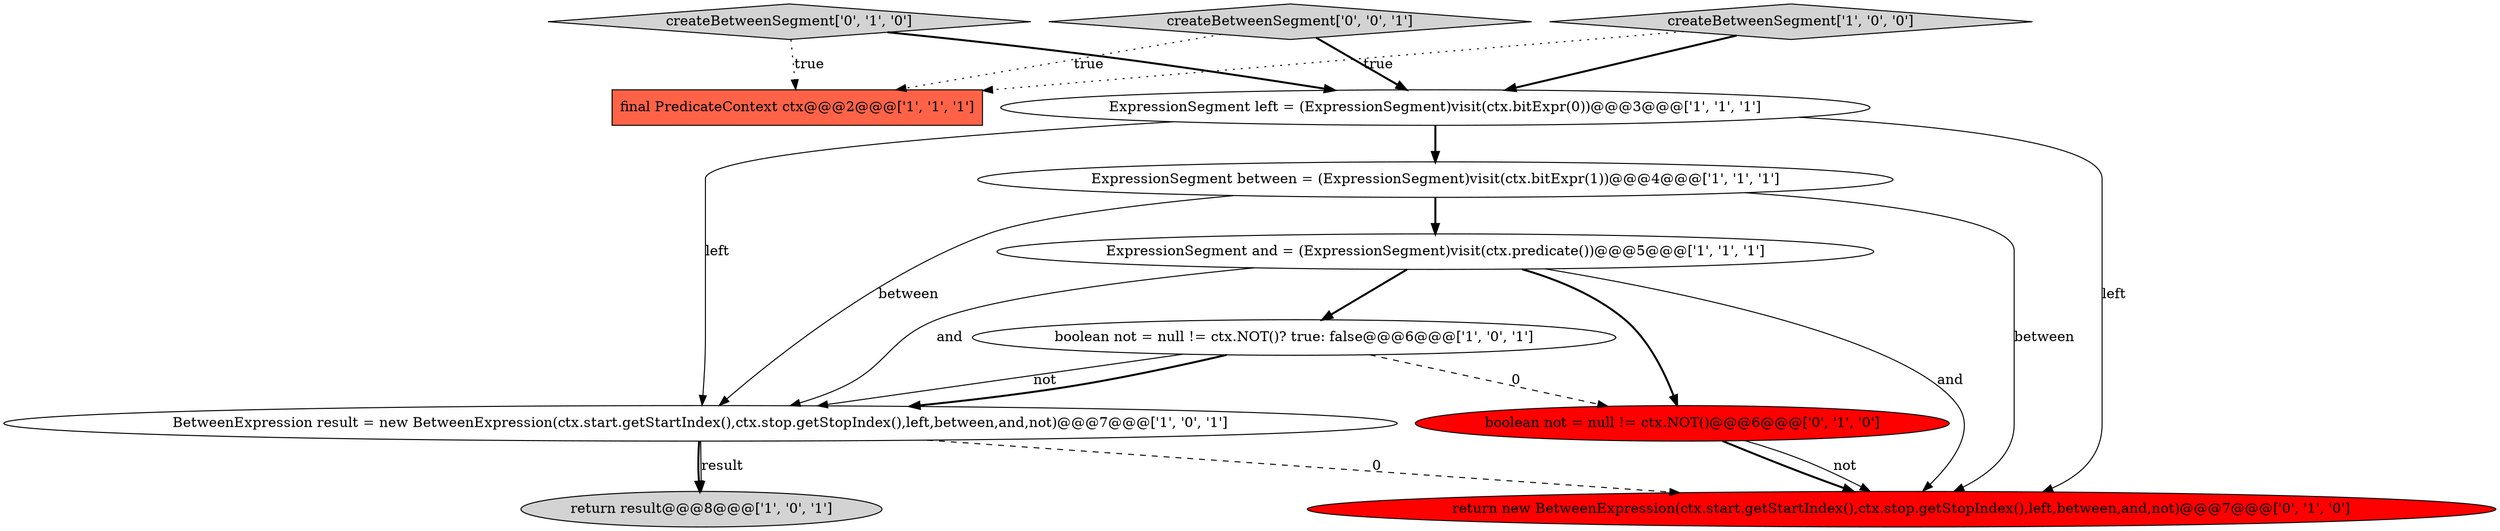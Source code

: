 digraph {
3 [style = filled, label = "boolean not = null != ctx.NOT()? true: false@@@6@@@['1', '0', '1']", fillcolor = white, shape = ellipse image = "AAA0AAABBB1BBB"];
5 [style = filled, label = "final PredicateContext ctx@@@2@@@['1', '1', '1']", fillcolor = tomato, shape = box image = "AAA0AAABBB1BBB"];
7 [style = filled, label = "ExpressionSegment left = (ExpressionSegment)visit(ctx.bitExpr(0))@@@3@@@['1', '1', '1']", fillcolor = white, shape = ellipse image = "AAA0AAABBB1BBB"];
8 [style = filled, label = "boolean not = null != ctx.NOT()@@@6@@@['0', '1', '0']", fillcolor = red, shape = ellipse image = "AAA1AAABBB2BBB"];
0 [style = filled, label = "return result@@@8@@@['1', '0', '1']", fillcolor = lightgray, shape = ellipse image = "AAA0AAABBB1BBB"];
1 [style = filled, label = "ExpressionSegment and = (ExpressionSegment)visit(ctx.predicate())@@@5@@@['1', '1', '1']", fillcolor = white, shape = ellipse image = "AAA0AAABBB1BBB"];
9 [style = filled, label = "createBetweenSegment['0', '1', '0']", fillcolor = lightgray, shape = diamond image = "AAA0AAABBB2BBB"];
2 [style = filled, label = "BetweenExpression result = new BetweenExpression(ctx.start.getStartIndex(),ctx.stop.getStopIndex(),left,between,and,not)@@@7@@@['1', '0', '1']", fillcolor = white, shape = ellipse image = "AAA0AAABBB1BBB"];
11 [style = filled, label = "createBetweenSegment['0', '0', '1']", fillcolor = lightgray, shape = diamond image = "AAA0AAABBB3BBB"];
6 [style = filled, label = "createBetweenSegment['1', '0', '0']", fillcolor = lightgray, shape = diamond image = "AAA0AAABBB1BBB"];
10 [style = filled, label = "return new BetweenExpression(ctx.start.getStartIndex(),ctx.stop.getStopIndex(),left,between,and,not)@@@7@@@['0', '1', '0']", fillcolor = red, shape = ellipse image = "AAA1AAABBB2BBB"];
4 [style = filled, label = "ExpressionSegment between = (ExpressionSegment)visit(ctx.bitExpr(1))@@@4@@@['1', '1', '1']", fillcolor = white, shape = ellipse image = "AAA0AAABBB1BBB"];
8->10 [style = bold, label=""];
1->8 [style = bold, label=""];
3->2 [style = solid, label="not"];
4->2 [style = solid, label="between"];
2->0 [style = solid, label="result"];
7->2 [style = solid, label="left"];
1->3 [style = bold, label=""];
11->5 [style = dotted, label="true"];
7->4 [style = bold, label=""];
4->10 [style = solid, label="between"];
9->7 [style = bold, label=""];
2->10 [style = dashed, label="0"];
7->10 [style = solid, label="left"];
2->0 [style = bold, label=""];
3->2 [style = bold, label=""];
1->2 [style = solid, label="and"];
3->8 [style = dashed, label="0"];
1->10 [style = solid, label="and"];
4->1 [style = bold, label=""];
6->7 [style = bold, label=""];
8->10 [style = solid, label="not"];
11->7 [style = bold, label=""];
6->5 [style = dotted, label="true"];
9->5 [style = dotted, label="true"];
}

